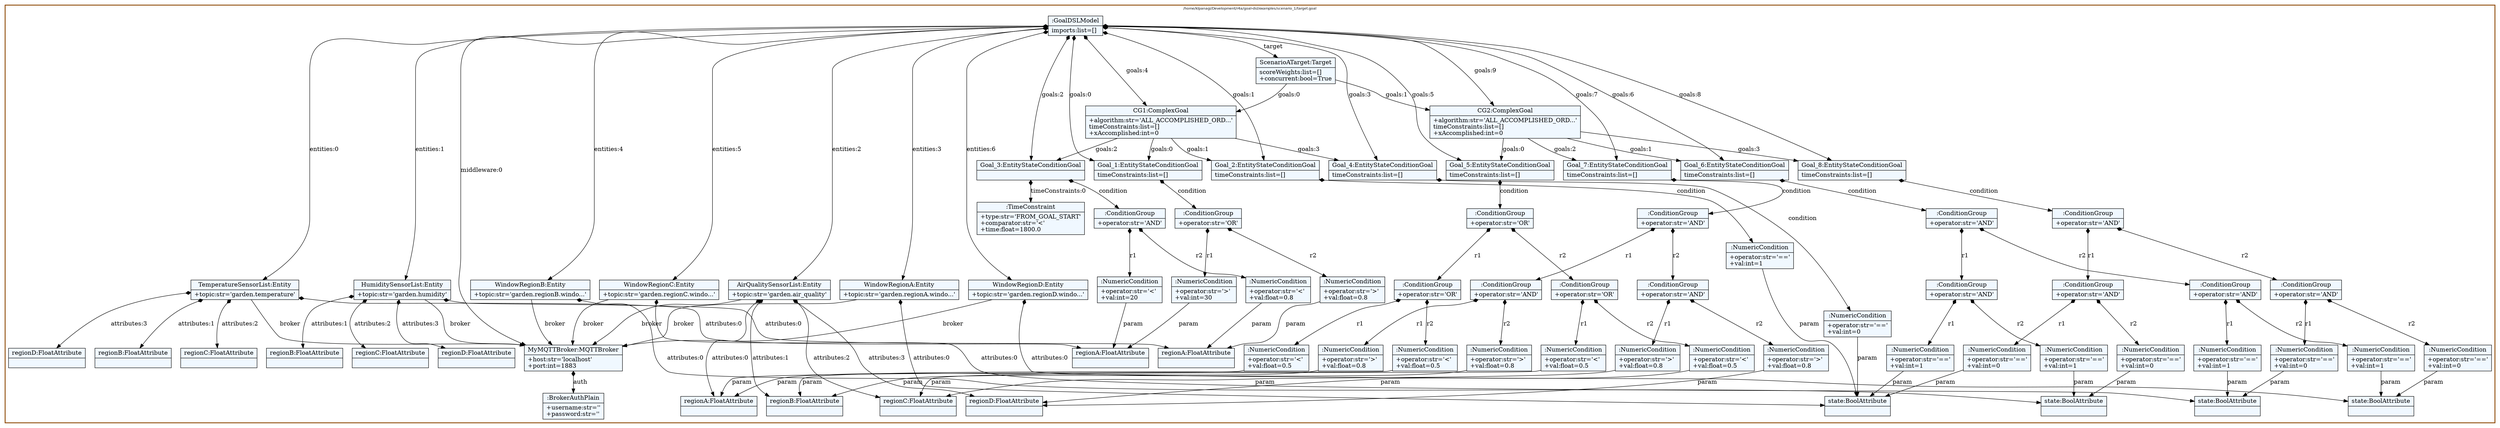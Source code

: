 
    digraph textX {
    fontname = "Bitstream Vera Sans"
    fontsize = 8
    node[
        shape=record,
        style=filled,
        fillcolor=aliceblue
    ]
    nodesep = 0.3
    edge[dir=black,arrowtail=empty]


subgraph "cluster_/home/klpanagi/Development/r4a/goal-dsl/examples/scenario_1/target.goal" {

        penwidth=2.0
        color=darkorange4;
        label = "/home/klpanagi/Development/r4a/goal-dsl/examples/scenario_1/target.goal";
                    140189071679568;
140189071678608;
140189071678896;
140189071686384;
140189071686336;
140189071686144;
140189071686720;
140189071687488;
140189071687392;
140189071687632;
140189071686768;
140189071686864;
140189071678464;
140189071778496;
140189071780320;
140189071780176;
140189071779888;
140189071672464;
140189071779744;
140189071686960;
140189071779504;
140189071779840;
140189071778976;
140189071779552;
140189071778352;
140189071779408;
140189071775904;
140189071778640;
140189071778400;
140189071779072;
140189071778928;
140189071779024;
140189071775088;
140189071776096;
140189071778592;
140189071778736;
140189071778688;
140189071777440;
140189071776912;
140189071777536;
140189071776480;
140189071776576;
140189071773648;
140189071770240;
140189071776672;
140189071773600;
140189071773504;
140189071777824;
140189071775952;
140189071771680;
140189071771248;
140189071769856;
140189071771200;
140189071780560;
140189071780608;
140189071776528;
140189071780416;
140189071780896;
140189071780992;
140189071781040;
140189071780944;
140189071781328;
140189071781376;
140189071772016;
140189071781184;
140189071781664;
140189071781760;
140189071781808;
140189071781712;
140189071782096;
140189071782144;
140189071780752;
140189071686240;
140189071681968;

}
140189071679568 -> 140189071678608 [label="target" arrowtail=diamond dir=both]
140189071678608 -> 140189071776912 [label="goals:0" ]
140189071776912 -> 140189071779408 [label="goals:0" ]
140189071779408 -> 140189071775904 [label="condition" arrowtail=diamond dir=both]
140189071775904 -> 140189071778640 [label="r1" arrowtail=diamond dir=both]
140189071778640 -> 140189071686384 [label="param" ]
140189071686384[label="{regionA:FloatAttribute|}"]
140189071778640[label="{:NumericCondition|+operator:str='\>'\l+val:int=30\l}"]
140189071775904 -> 140189071778400 [label="r2" arrowtail=diamond dir=both]
140189071778400 -> 140189071687392 [label="param" ]
140189071687392[label="{regionA:FloatAttribute|}"]
140189071778400[label="{:NumericCondition|+operator:str='\>'\l+val:float=0.8\l}"]
140189071775904[label="{:ConditionGroup|+operator:str='OR'\l}"]
140189071779408[label="{Goal_1:EntityStateConditionGoal|timeConstraints:list=[]\l}"]
140189071776912 -> 140189071779072 [label="goals:1" ]
140189071779072 -> 140189071778928 [label="condition" arrowtail=diamond dir=both]
140189071778928 -> 140189071779744 [label="param" ]
140189071779744[label="{state:BoolAttribute|}"]
140189071778928[label="{:NumericCondition|+operator:str='=='\l+val:int=1\l}"]
140189071779072[label="{Goal_2:EntityStateConditionGoal|timeConstraints:list=[]\l}"]
140189071776912 -> 140189071779024 [label="goals:2" ]
140189071779024 -> 140189071775088 [label="condition" arrowtail=diamond dir=both]
140189071775088 -> 140189071776096 [label="r1" arrowtail=diamond dir=both]
140189071776096 -> 140189071686384 [label="param" ]
140189071776096[label="{:NumericCondition|+operator:str='\<'\l+val:int=20\l}"]
140189071775088 -> 140189071778592 [label="r2" arrowtail=diamond dir=both]
140189071778592 -> 140189071687392 [label="param" ]
140189071778592[label="{:NumericCondition|+operator:str='\<'\l+val:float=0.8\l}"]
140189071775088[label="{:ConditionGroup|+operator:str='AND'\l}"]
140189071779024 -> 140189071778736 [label="timeConstraints:0" arrowtail=diamond dir=both]
140189071778736[label="{:TimeConstraint|+type:str='FROM_GOAL_START'\l+comparator:str='\<'\l+time:float=1800.0\l}"]
140189071779024[label="{Goal_3:EntityStateConditionGoal|}"]
140189071776912 -> 140189071778688 [label="goals:3" ]
140189071778688 -> 140189071777440 [label="condition" arrowtail=diamond dir=both]
140189071777440 -> 140189071779744 [label="param" ]
140189071777440[label="{:NumericCondition|+operator:str='=='\l+val:int=0\l}"]
140189071778688[label="{Goal_4:EntityStateConditionGoal|timeConstraints:list=[]\l}"]
140189071776912[label="{CG1:ComplexGoal|+algorithm:str='ALL_ACCOMPLISHED_ORD...'\ltimeConstraints:list=[]\l+xAccomplished:int=0\l}"]
140189071678608 -> 140189071780752 [label="goals:1" ]
140189071780752 -> 140189071777536 [label="goals:0" ]
140189071777536 -> 140189071776480 [label="condition" arrowtail=diamond dir=both]
140189071776480 -> 140189071776576 [label="r1" arrowtail=diamond dir=both]
140189071776576 -> 140189071773648 [label="r1" arrowtail=diamond dir=both]
140189071773648 -> 140189071778496 [label="param" ]
140189071778496[label="{regionA:FloatAttribute|}"]
140189071773648[label="{:NumericCondition|+operator:str='\<'\l+val:float=0.5\l}"]
140189071776576 -> 140189071770240 [label="r2" arrowtail=diamond dir=both]
140189071770240 -> 140189071780320 [label="param" ]
140189071780320[label="{regionB:FloatAttribute|}"]
140189071770240[label="{:NumericCondition|+operator:str='\<'\l+val:float=0.5\l}"]
140189071776576[label="{:ConditionGroup|+operator:str='OR'\l}"]
140189071776480 -> 140189071776672 [label="r2" arrowtail=diamond dir=both]
140189071776672 -> 140189071773600 [label="r1" arrowtail=diamond dir=both]
140189071773600 -> 140189071780176 [label="param" ]
140189071780176[label="{regionC:FloatAttribute|}"]
140189071773600[label="{:NumericCondition|+operator:str='\<'\l+val:float=0.5\l}"]
140189071776672 -> 140189071773504 [label="r2" arrowtail=diamond dir=both]
140189071773504 -> 140189071779888 [label="param" ]
140189071779888[label="{regionD:FloatAttribute|}"]
140189071773504[label="{:NumericCondition|+operator:str='\<'\l+val:float=0.5\l}"]
140189071776672[label="{:ConditionGroup|+operator:str='OR'\l}"]
140189071776480[label="{:ConditionGroup|+operator:str='OR'\l}"]
140189071777536[label="{Goal_5:EntityStateConditionGoal|timeConstraints:list=[]\l}"]
140189071780752 -> 140189071777824 [label="goals:1" ]
140189071777824 -> 140189071775952 [label="condition" arrowtail=diamond dir=both]
140189071775952 -> 140189071771680 [label="r1" arrowtail=diamond dir=both]
140189071771680 -> 140189071771248 [label="r1" arrowtail=diamond dir=both]
140189071771248 -> 140189071779744 [label="param" ]
140189071771248[label="{:NumericCondition|+operator:str='=='\l+val:int=1\l}"]
140189071771680 -> 140189071769856 [label="r2" arrowtail=diamond dir=both]
140189071769856 -> 140189071779504 [label="param" ]
140189071779504[label="{state:BoolAttribute|}"]
140189071769856[label="{:NumericCondition|+operator:str='=='\l+val:int=1\l}"]
140189071771680[label="{:ConditionGroup|+operator:str='AND'\l}"]
140189071775952 -> 140189071771200 [label="r2" arrowtail=diamond dir=both]
140189071771200 -> 140189071780560 [label="r1" arrowtail=diamond dir=both]
140189071780560 -> 140189071778976 [label="param" ]
140189071778976[label="{state:BoolAttribute|}"]
140189071780560[label="{:NumericCondition|+operator:str='=='\l+val:int=1\l}"]
140189071771200 -> 140189071780608 [label="r2" arrowtail=diamond dir=both]
140189071780608 -> 140189071778352 [label="param" ]
140189071778352[label="{state:BoolAttribute|}"]
140189071780608[label="{:NumericCondition|+operator:str='=='\l+val:int=1\l}"]
140189071771200[label="{:ConditionGroup|+operator:str='AND'\l}"]
140189071775952[label="{:ConditionGroup|+operator:str='AND'\l}"]
140189071777824[label="{Goal_6:EntityStateConditionGoal|timeConstraints:list=[]\l}"]
140189071780752 -> 140189071776528 [label="goals:2" ]
140189071776528 -> 140189071780416 [label="condition" arrowtail=diamond dir=both]
140189071780416 -> 140189071780896 [label="r1" arrowtail=diamond dir=both]
140189071780896 -> 140189071780992 [label="r1" arrowtail=diamond dir=both]
140189071780992 -> 140189071778496 [label="param" ]
140189071780992[label="{:NumericCondition|+operator:str='\>'\l+val:float=0.8\l}"]
140189071780896 -> 140189071781040 [label="r2" arrowtail=diamond dir=both]
140189071781040 -> 140189071780320 [label="param" ]
140189071781040[label="{:NumericCondition|+operator:str='\>'\l+val:float=0.8\l}"]
140189071780896[label="{:ConditionGroup|+operator:str='AND'\l}"]
140189071780416 -> 140189071780944 [label="r2" arrowtail=diamond dir=both]
140189071780944 -> 140189071781328 [label="r1" arrowtail=diamond dir=both]
140189071781328 -> 140189071780176 [label="param" ]
140189071781328[label="{:NumericCondition|+operator:str='\>'\l+val:float=0.8\l}"]
140189071780944 -> 140189071781376 [label="r2" arrowtail=diamond dir=both]
140189071781376 -> 140189071779888 [label="param" ]
140189071781376[label="{:NumericCondition|+operator:str='\>'\l+val:float=0.8\l}"]
140189071780944[label="{:ConditionGroup|+operator:str='AND'\l}"]
140189071780416[label="{:ConditionGroup|+operator:str='AND'\l}"]
140189071776528[label="{Goal_7:EntityStateConditionGoal|timeConstraints:list=[]\l}"]
140189071780752 -> 140189071772016 [label="goals:3" ]
140189071772016 -> 140189071781184 [label="condition" arrowtail=diamond dir=both]
140189071781184 -> 140189071781664 [label="r1" arrowtail=diamond dir=both]
140189071781664 -> 140189071781760 [label="r1" arrowtail=diamond dir=both]
140189071781760 -> 140189071779744 [label="param" ]
140189071781760[label="{:NumericCondition|+operator:str='=='\l+val:int=0\l}"]
140189071781664 -> 140189071781808 [label="r2" arrowtail=diamond dir=both]
140189071781808 -> 140189071779504 [label="param" ]
140189071781808[label="{:NumericCondition|+operator:str='=='\l+val:int=0\l}"]
140189071781664[label="{:ConditionGroup|+operator:str='AND'\l}"]
140189071781184 -> 140189071781712 [label="r2" arrowtail=diamond dir=both]
140189071781712 -> 140189071782096 [label="r1" arrowtail=diamond dir=both]
140189071782096 -> 140189071778976 [label="param" ]
140189071782096[label="{:NumericCondition|+operator:str='=='\l+val:int=0\l}"]
140189071781712 -> 140189071782144 [label="r2" arrowtail=diamond dir=both]
140189071782144 -> 140189071778352 [label="param" ]
140189071782144[label="{:NumericCondition|+operator:str='=='\l+val:int=0\l}"]
140189071781712[label="{:ConditionGroup|+operator:str='AND'\l}"]
140189071781184[label="{:ConditionGroup|+operator:str='AND'\l}"]
140189071772016[label="{Goal_8:EntityStateConditionGoal|timeConstraints:list=[]\l}"]
140189071780752[label="{CG2:ComplexGoal|+algorithm:str='ALL_ACCOMPLISHED_ORD...'\ltimeConstraints:list=[]\l+xAccomplished:int=0\l}"]
140189071678608[label="{ScenarioATarget:Target|scoreWeights:list=[]\l+concurrent:bool=True\l}"]
140189071679568 -> 140189071678896 [label="entities:0" arrowtail=diamond dir=both]
140189071678896 -> 140189071686240 [label="broker" ]
140189071686240 -> 140189071681968 [label="auth" arrowtail=diamond dir=both]
140189071681968[label="{:BrokerAuthPlain|+username:str=''\l+password:str=''\l}"]
140189071686240[label="{MyMQTTBroker:MQTTBroker|+host:str='localhost'\l+port:int=1883\l}"]
140189071678896 -> 140189071686384 [label="attributes:0" arrowtail=diamond dir=both]
140189071678896 -> 140189071686336 [label="attributes:1" arrowtail=diamond dir=both]
140189071686336[label="{regionB:FloatAttribute|}"]
140189071678896 -> 140189071686144 [label="attributes:2" arrowtail=diamond dir=both]
140189071686144[label="{regionC:FloatAttribute|}"]
140189071678896 -> 140189071686720 [label="attributes:3" arrowtail=diamond dir=both]
140189071686720[label="{regionD:FloatAttribute|}"]
140189071678896[label="{TemperatureSensorList:Entity|+topic:str='garden.temperature'\l}"]
140189071679568 -> 140189071687488 [label="entities:1" arrowtail=diamond dir=both]
140189071687488 -> 140189071686240 [label="broker" ]
140189071687488 -> 140189071687392 [label="attributes:0" arrowtail=diamond dir=both]
140189071687488 -> 140189071687632 [label="attributes:1" arrowtail=diamond dir=both]
140189071687632[label="{regionB:FloatAttribute|}"]
140189071687488 -> 140189071686768 [label="attributes:2" arrowtail=diamond dir=both]
140189071686768[label="{regionC:FloatAttribute|}"]
140189071687488 -> 140189071686864 [label="attributes:3" arrowtail=diamond dir=both]
140189071686864[label="{regionD:FloatAttribute|}"]
140189071687488[label="{HumiditySensorList:Entity|+topic:str='garden.humidity'\l}"]
140189071679568 -> 140189071678464 [label="entities:2" arrowtail=diamond dir=both]
140189071678464 -> 140189071686240 [label="broker" ]
140189071678464 -> 140189071778496 [label="attributes:0" arrowtail=diamond dir=both]
140189071678464 -> 140189071780320 [label="attributes:1" arrowtail=diamond dir=both]
140189071678464 -> 140189071780176 [label="attributes:2" arrowtail=diamond dir=both]
140189071678464 -> 140189071779888 [label="attributes:3" arrowtail=diamond dir=both]
140189071678464[label="{AirQualitySensorList:Entity|+topic:str='garden.air_quality'\l}"]
140189071679568 -> 140189071672464 [label="entities:3" arrowtail=diamond dir=both]
140189071672464 -> 140189071686240 [label="broker" ]
140189071672464 -> 140189071779744 [label="attributes:0" arrowtail=diamond dir=both]
140189071672464[label="{WindowRegionA:Entity|+topic:str='garden.regionA.windo...'\l}"]
140189071679568 -> 140189071686960 [label="entities:4" arrowtail=diamond dir=both]
140189071686960 -> 140189071686240 [label="broker" ]
140189071686960 -> 140189071779504 [label="attributes:0" arrowtail=diamond dir=both]
140189071686960[label="{WindowRegionB:Entity|+topic:str='garden.regionB.windo...'\l}"]
140189071679568 -> 140189071779840 [label="entities:5" arrowtail=diamond dir=both]
140189071779840 -> 140189071686240 [label="broker" ]
140189071779840 -> 140189071778976 [label="attributes:0" arrowtail=diamond dir=both]
140189071779840[label="{WindowRegionC:Entity|+topic:str='garden.regionC.windo...'\l}"]
140189071679568 -> 140189071779552 [label="entities:6" arrowtail=diamond dir=both]
140189071779552 -> 140189071686240 [label="broker" ]
140189071779552 -> 140189071778352 [label="attributes:0" arrowtail=diamond dir=both]
140189071779552[label="{WindowRegionD:Entity|+topic:str='garden.regionD.windo...'\l}"]
140189071679568 -> 140189071779408 [label="goals:0" arrowtail=diamond dir=both]
140189071679568 -> 140189071779072 [label="goals:1" arrowtail=diamond dir=both]
140189071679568 -> 140189071779024 [label="goals:2" arrowtail=diamond dir=both]
140189071679568 -> 140189071778688 [label="goals:3" arrowtail=diamond dir=both]
140189071679568 -> 140189071776912 [label="goals:4" arrowtail=diamond dir=both]
140189071679568 -> 140189071777536 [label="goals:5" arrowtail=diamond dir=both]
140189071679568 -> 140189071777824 [label="goals:6" arrowtail=diamond dir=both]
140189071679568 -> 140189071776528 [label="goals:7" arrowtail=diamond dir=both]
140189071679568 -> 140189071772016 [label="goals:8" arrowtail=diamond dir=both]
140189071679568 -> 140189071780752 [label="goals:9" arrowtail=diamond dir=both]
140189071679568 -> 140189071686240 [label="middleware:0" arrowtail=diamond dir=both]
140189071679568[label="{:GoalDSLModel|imports:list=[]\l}"]

}
